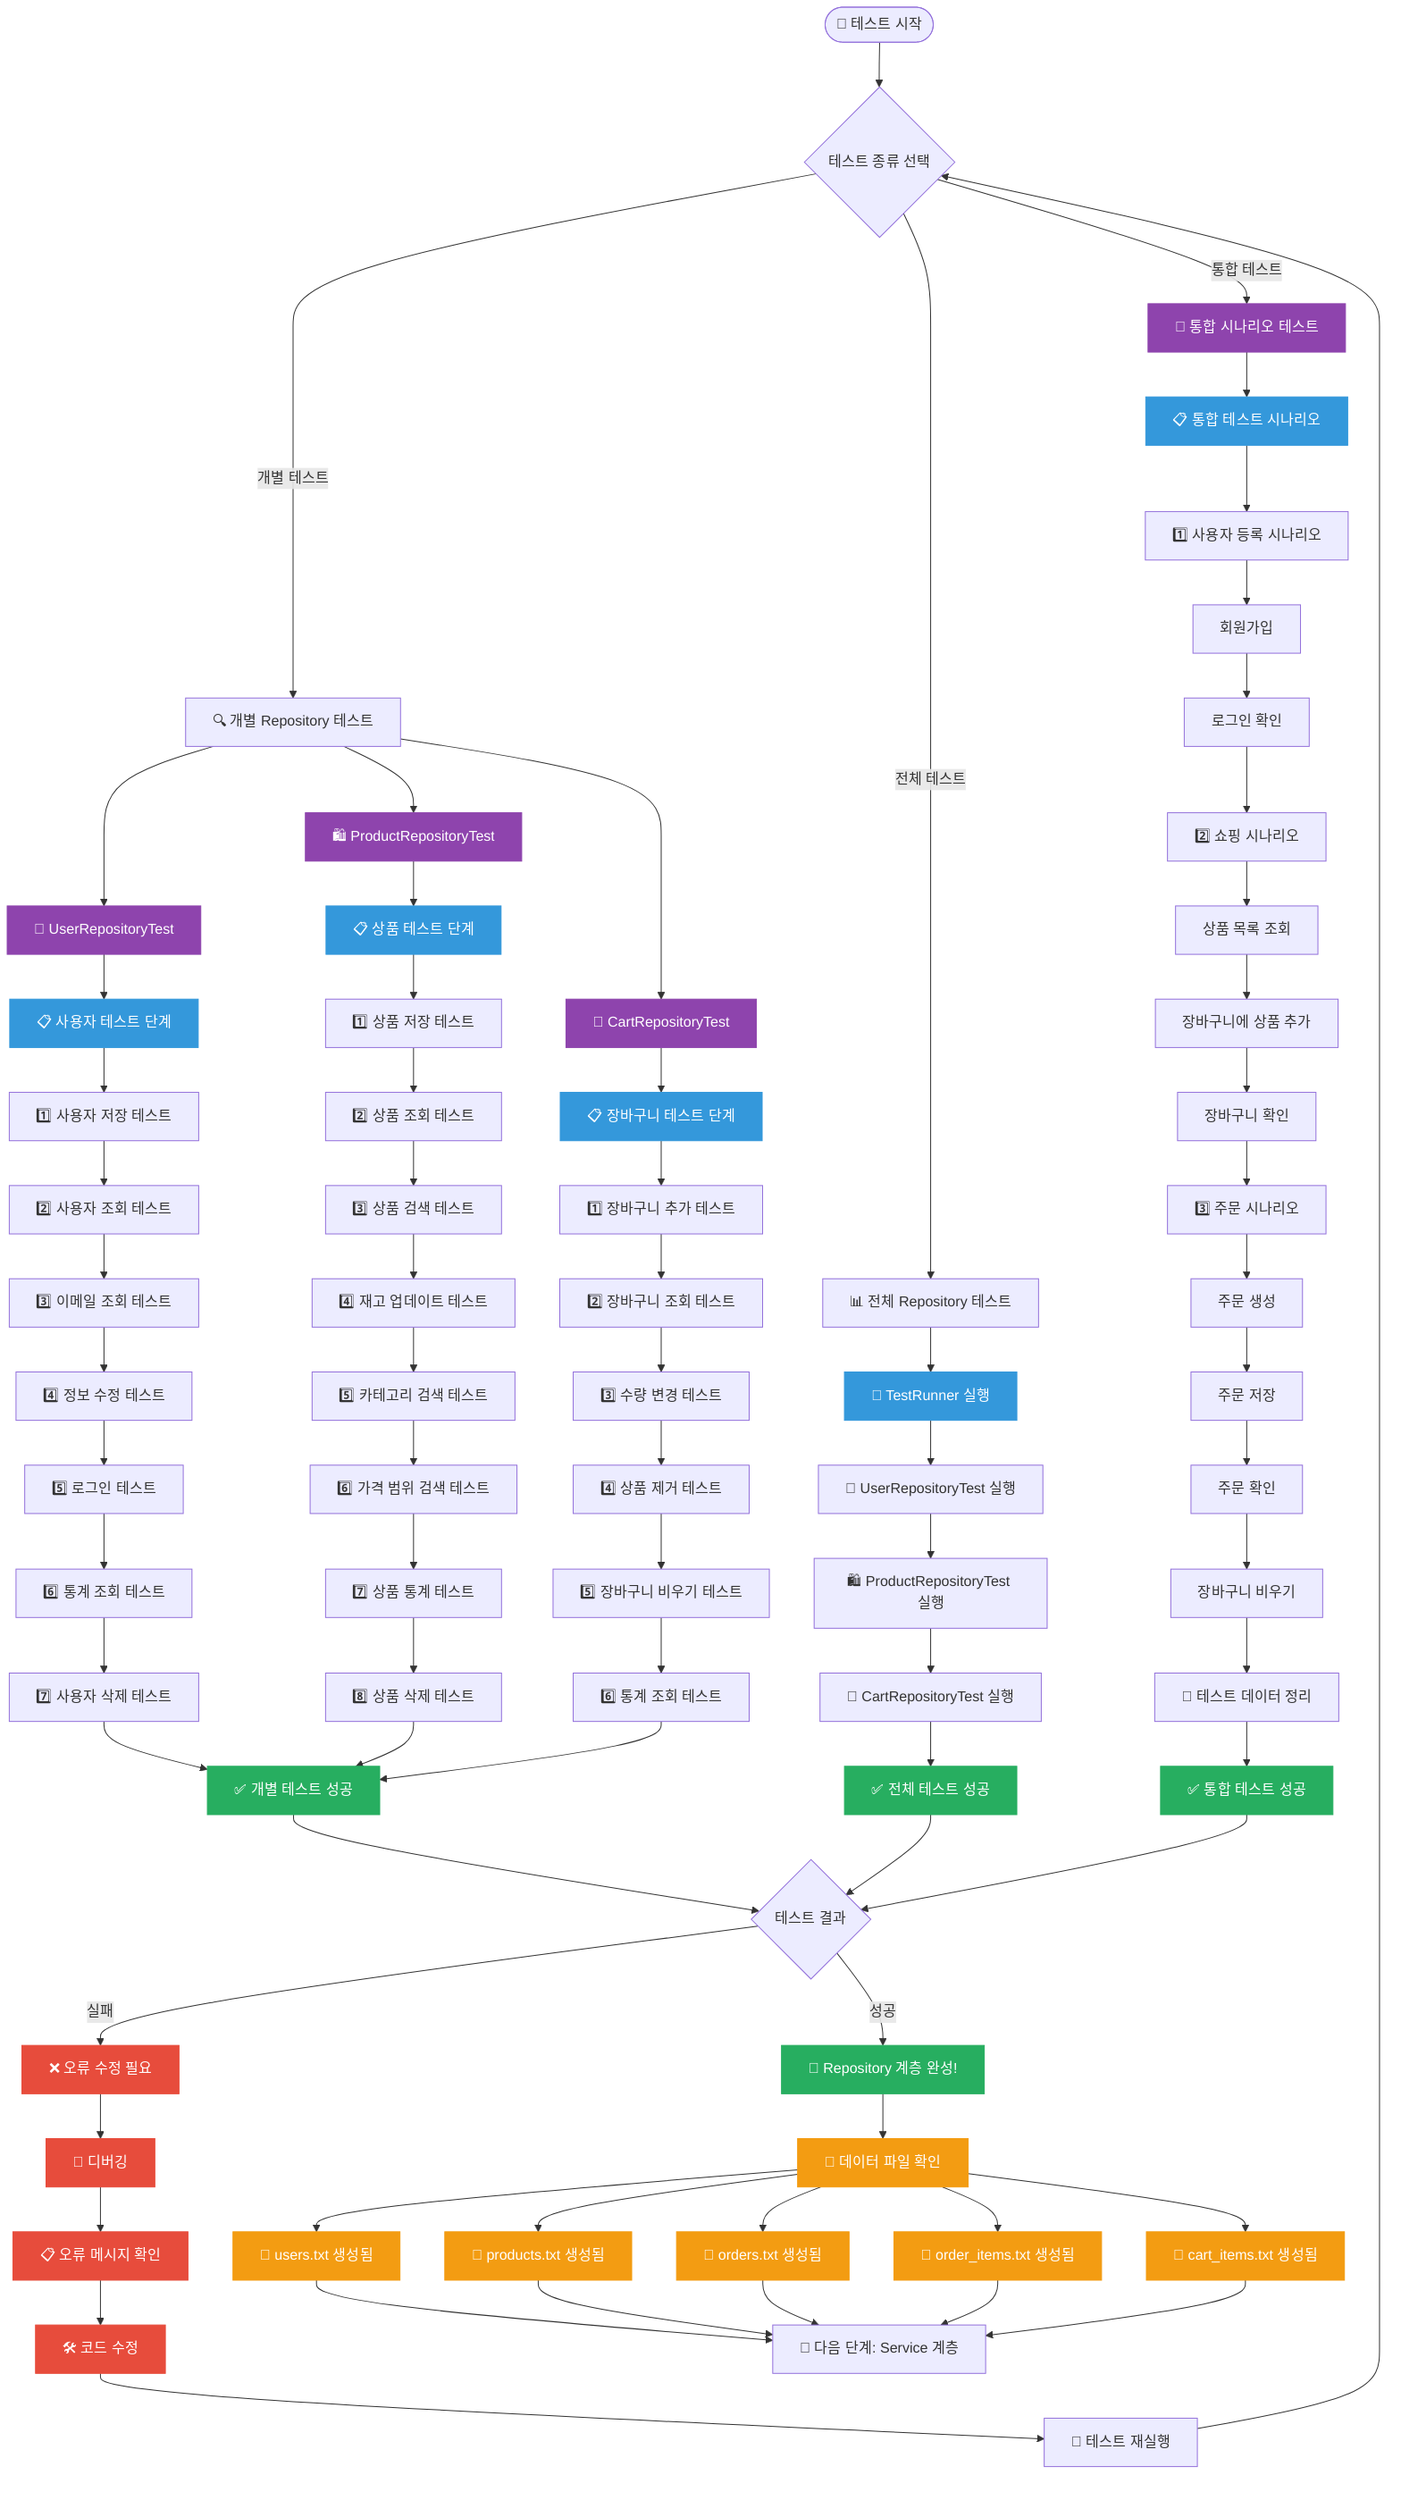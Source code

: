 flowchart TD
    START([🚀 테스트 시작]) --> CHOICE{테스트 종류 선택}
    
    CHOICE -->|개별 테스트| INDIVIDUAL[🔍 개별 Repository 테스트]
    CHOICE -->|전체 테스트| ALL[📊 전체 Repository 테스트]
    CHOICE -->|통합 테스트| INTEGRATION[🎯 통합 시나리오 테스트]
    
    %% 개별 테스트 흐름
    INDIVIDUAL --> USER_TEST[👥 UserRepositoryTest]
    INDIVIDUAL --> PRODUCT_TEST[🛍️ ProductRepositoryTest]
    INDIVIDUAL --> CART_TEST[🛒 CartRepositoryTest]
    
    USER_TEST --> USER_STEPS[📋 사용자 테스트 단계]
    USER_STEPS --> USER1[1️⃣ 사용자 저장 테스트]
    USER1 --> USER2[2️⃣ 사용자 조회 테스트]
    USER2 --> USER3[3️⃣ 이메일 조회 테스트]
    USER3 --> USER4[4️⃣ 정보 수정 테스트]
    USER4 --> USER5[5️⃣ 로그인 테스트]
    USER5 --> USER6[6️⃣ 통계 조회 테스트]
    USER6 --> USER7[7️⃣ 사용자 삭제 테스트]
    
    PRODUCT_TEST --> PRODUCT_STEPS[📋 상품 테스트 단계]
    PRODUCT_STEPS --> PROD1[1️⃣ 상품 저장 테스트]
    PROD1 --> PROD2[2️⃣ 상품 조회 테스트]
    PROD2 --> PROD3[3️⃣ 상품 검색 테스트]  
    PROD3 --> PROD4[4️⃣ 재고 업데이트 테스트]
    PROD4 --> PROD5[5️⃣ 카테고리 검색 테스트]
    PROD5 --> PROD6[6️⃣ 가격 범위 검색 테스트]
    PROD6 --> PROD7[7️⃣ 상품 통계 테스트]
    PROD7 --> PROD8[8️⃣ 상품 삭제 테스트]
    
    CART_TEST --> CART_STEPS[📋 장바구니 테스트 단계]
    CART_STEPS --> CART1[1️⃣ 장바구니 추가 테스트]
    CART1 --> CART2[2️⃣ 장바구니 조회 테스트]
    CART2 --> CART3[3️⃣ 수량 변경 테스트]
    CART3 --> CART4[4️⃣ 상품 제거 테스트]
    CART4 --> CART5[5️⃣ 장바구니 비우기 테스트]
    CART5 --> CART6[6️⃣ 통계 조회 테스트]
    
    %% 전체 테스트 흐름
    ALL --> RUNNER[🏃 TestRunner 실행]
    RUNNER --> RUN_USER[👥 UserRepositoryTest 실행]
    RUN_USER --> RUN_PRODUCT[🛍️ ProductRepositoryTest 실행]
    RUN_PRODUCT --> RUN_CART[🛒 CartRepositoryTest 실행]
    
    %% 통합 테스트 흐름
    INTEGRATION --> INT_STEPS[📋 통합 테스트 시나리오]
    INT_STEPS --> INT1[1️⃣ 사용자 등록 시나리오]
    INT1 --> INT1A[회원가입]
    INT1A --> INT1B[로그인 확인]
    
    INT1B --> INT2[2️⃣ 쇼핑 시나리오]
    INT2 --> INT2A[상품 목록 조회]
    INT2A --> INT2B[장바구니에 상품 추가]
    INT2B --> INT2C[장바구니 확인]
    
    INT2C --> INT3[3️⃣ 주문 시나리오]
    INT3 --> INT3A[주문 생성]
    INT3A --> INT3B[주문 저장]
    INT3B --> INT3C[주문 확인]
    INT3C --> INT3D[장바구니 비우기]
    
    INT3D --> CLEANUP[🧹 테스트 데이터 정리]
    
    %% 결과 처리
    USER7 --> SUCCESS1[✅ 개별 테스트 성공]
    PROD8 --> SUCCESS1
    CART6 --> SUCCESS1
    
    RUN_CART --> SUCCESS2[✅ 전체 테스트 성공]
    
    CLEANUP --> SUCCESS3[✅ 통합 테스트 성공]
    
    SUCCESS1 --> RESULT{테스트 결과}
    SUCCESS2 --> RESULT
    SUCCESS3 --> RESULT
    
    RESULT -->|성공| PASS[🎉 Repository 계층 완성!]
    RESULT -->|실패| FAIL[❌ 오류 수정 필요]
    
    FAIL --> DEBUG[🔧 디버깅]
    DEBUG --> ERROR_CHECK[📋 오류 메시지 확인]
    ERROR_CHECK --> FIX[🛠️ 코드 수정]
    FIX --> RETEST[🔄 테스트 재실행]
    RETEST --> CHOICE
    
    PASS --> DATA_CHECK[📂 데이터 파일 확인]
    DATA_CHECK --> DATA1[📄 users.txt 생성됨]
    DATA_CHECK --> DATA2[📄 products.txt 생성됨]
    DATA_CHECK --> DATA3[📄 orders.txt 생성됨]
    DATA_CHECK --> DATA4[📄 order_items.txt 생성됨]
    DATA_CHECK --> DATA5[📄 cart_items.txt 생성됨]
    
    DATA1 --> NEXT[🚀 다음 단계: Service 계층]
    DATA2 --> NEXT
    DATA3 --> NEXT
    DATA4 --> NEXT
    DATA5 --> NEXT
    
    %% 스타일 정의
    classDef successClass fill:#27ae60,stroke:#27ae60,color:#fff
    classDef errorClass fill:#e74c3c,stroke:#e74c3c,color:#fff
    classDef processClass fill:#3498db,stroke:#3498db,color:#fff
    classDef testClass fill:#8e44ad,stroke:#8e44ad,color:#fff
    classDef dataClass fill:#f39c12,stroke:#f39c12,color:#fff
    
    class SUCCESS1,SUCCESS2,SUCCESS3,PASS successClass
    class FAIL,DEBUG,ERROR_CHECK,FIX errorClass
    class USER_TEST,PRODUCT_TEST,CART_TEST,INTEGRATION testClass
    class DATA1,DATA2,DATA3,DATA4,DATA5,DATA_CHECK dataClass
    class RUNNER,INT_STEPS,USER_STEPS,PRODUCT_STEPS,CART_STEPS processClass